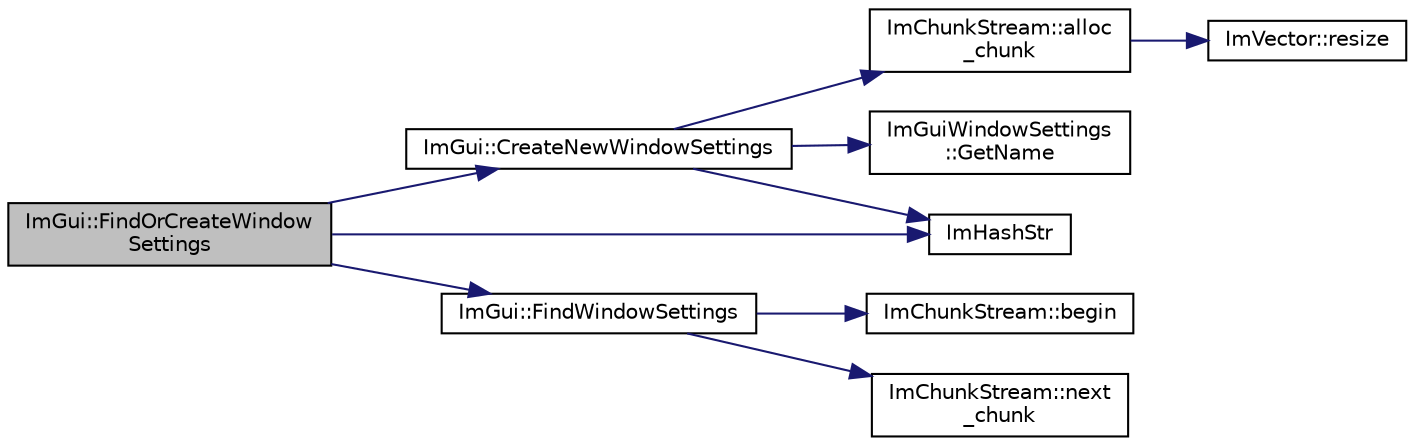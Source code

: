 digraph "ImGui::FindOrCreateWindowSettings"
{
 // LATEX_PDF_SIZE
  edge [fontname="Helvetica",fontsize="10",labelfontname="Helvetica",labelfontsize="10"];
  node [fontname="Helvetica",fontsize="10",shape=record];
  rankdir="LR";
  Node1 [label="ImGui::FindOrCreateWindow\lSettings",height=0.2,width=0.4,color="black", fillcolor="grey75", style="filled", fontcolor="black",tooltip=" "];
  Node1 -> Node2 [color="midnightblue",fontsize="10",style="solid"];
  Node2 [label="ImGui::CreateNewWindowSettings",height=0.2,width=0.4,color="black", fillcolor="white", style="filled",URL="$namespace_im_gui.html#a2f325a08e833855b408f70a96d5fa064",tooltip=" "];
  Node2 -> Node3 [color="midnightblue",fontsize="10",style="solid"];
  Node3 [label="ImChunkStream::alloc\l_chunk",height=0.2,width=0.4,color="black", fillcolor="white", style="filled",URL="$struct_im_chunk_stream.html#abe839ee96b7507850073541509998d1f",tooltip=" "];
  Node3 -> Node4 [color="midnightblue",fontsize="10",style="solid"];
  Node4 [label="ImVector::resize",height=0.2,width=0.4,color="black", fillcolor="white", style="filled",URL="$struct_im_vector.html#ac371dd62e56ae486b1a5038cf07eee56",tooltip=" "];
  Node2 -> Node5 [color="midnightblue",fontsize="10",style="solid"];
  Node5 [label="ImGuiWindowSettings\l::GetName",height=0.2,width=0.4,color="black", fillcolor="white", style="filled",URL="$struct_im_gui_window_settings.html#aeb65945139ec9f3bfaf5b11040419373",tooltip=" "];
  Node2 -> Node6 [color="midnightblue",fontsize="10",style="solid"];
  Node6 [label="ImHashStr",height=0.2,width=0.4,color="black", fillcolor="white", style="filled",URL="$imgui_8cpp.html#acd1b12694d0365b516bf7373f182eeee",tooltip=" "];
  Node1 -> Node7 [color="midnightblue",fontsize="10",style="solid"];
  Node7 [label="ImGui::FindWindowSettings",height=0.2,width=0.4,color="black", fillcolor="white", style="filled",URL="$namespace_im_gui.html#a9920e3b99972583f7fed0357b64a3fb2",tooltip=" "];
  Node7 -> Node8 [color="midnightblue",fontsize="10",style="solid"];
  Node8 [label="ImChunkStream::begin",height=0.2,width=0.4,color="black", fillcolor="white", style="filled",URL="$struct_im_chunk_stream.html#a7cf0b26462edf55fba30b1a32de10117",tooltip=" "];
  Node7 -> Node9 [color="midnightblue",fontsize="10",style="solid"];
  Node9 [label="ImChunkStream::next\l_chunk",height=0.2,width=0.4,color="black", fillcolor="white", style="filled",URL="$struct_im_chunk_stream.html#a279ef3799a73ef047ca26a55aefb726e",tooltip=" "];
  Node1 -> Node6 [color="midnightblue",fontsize="10",style="solid"];
}
